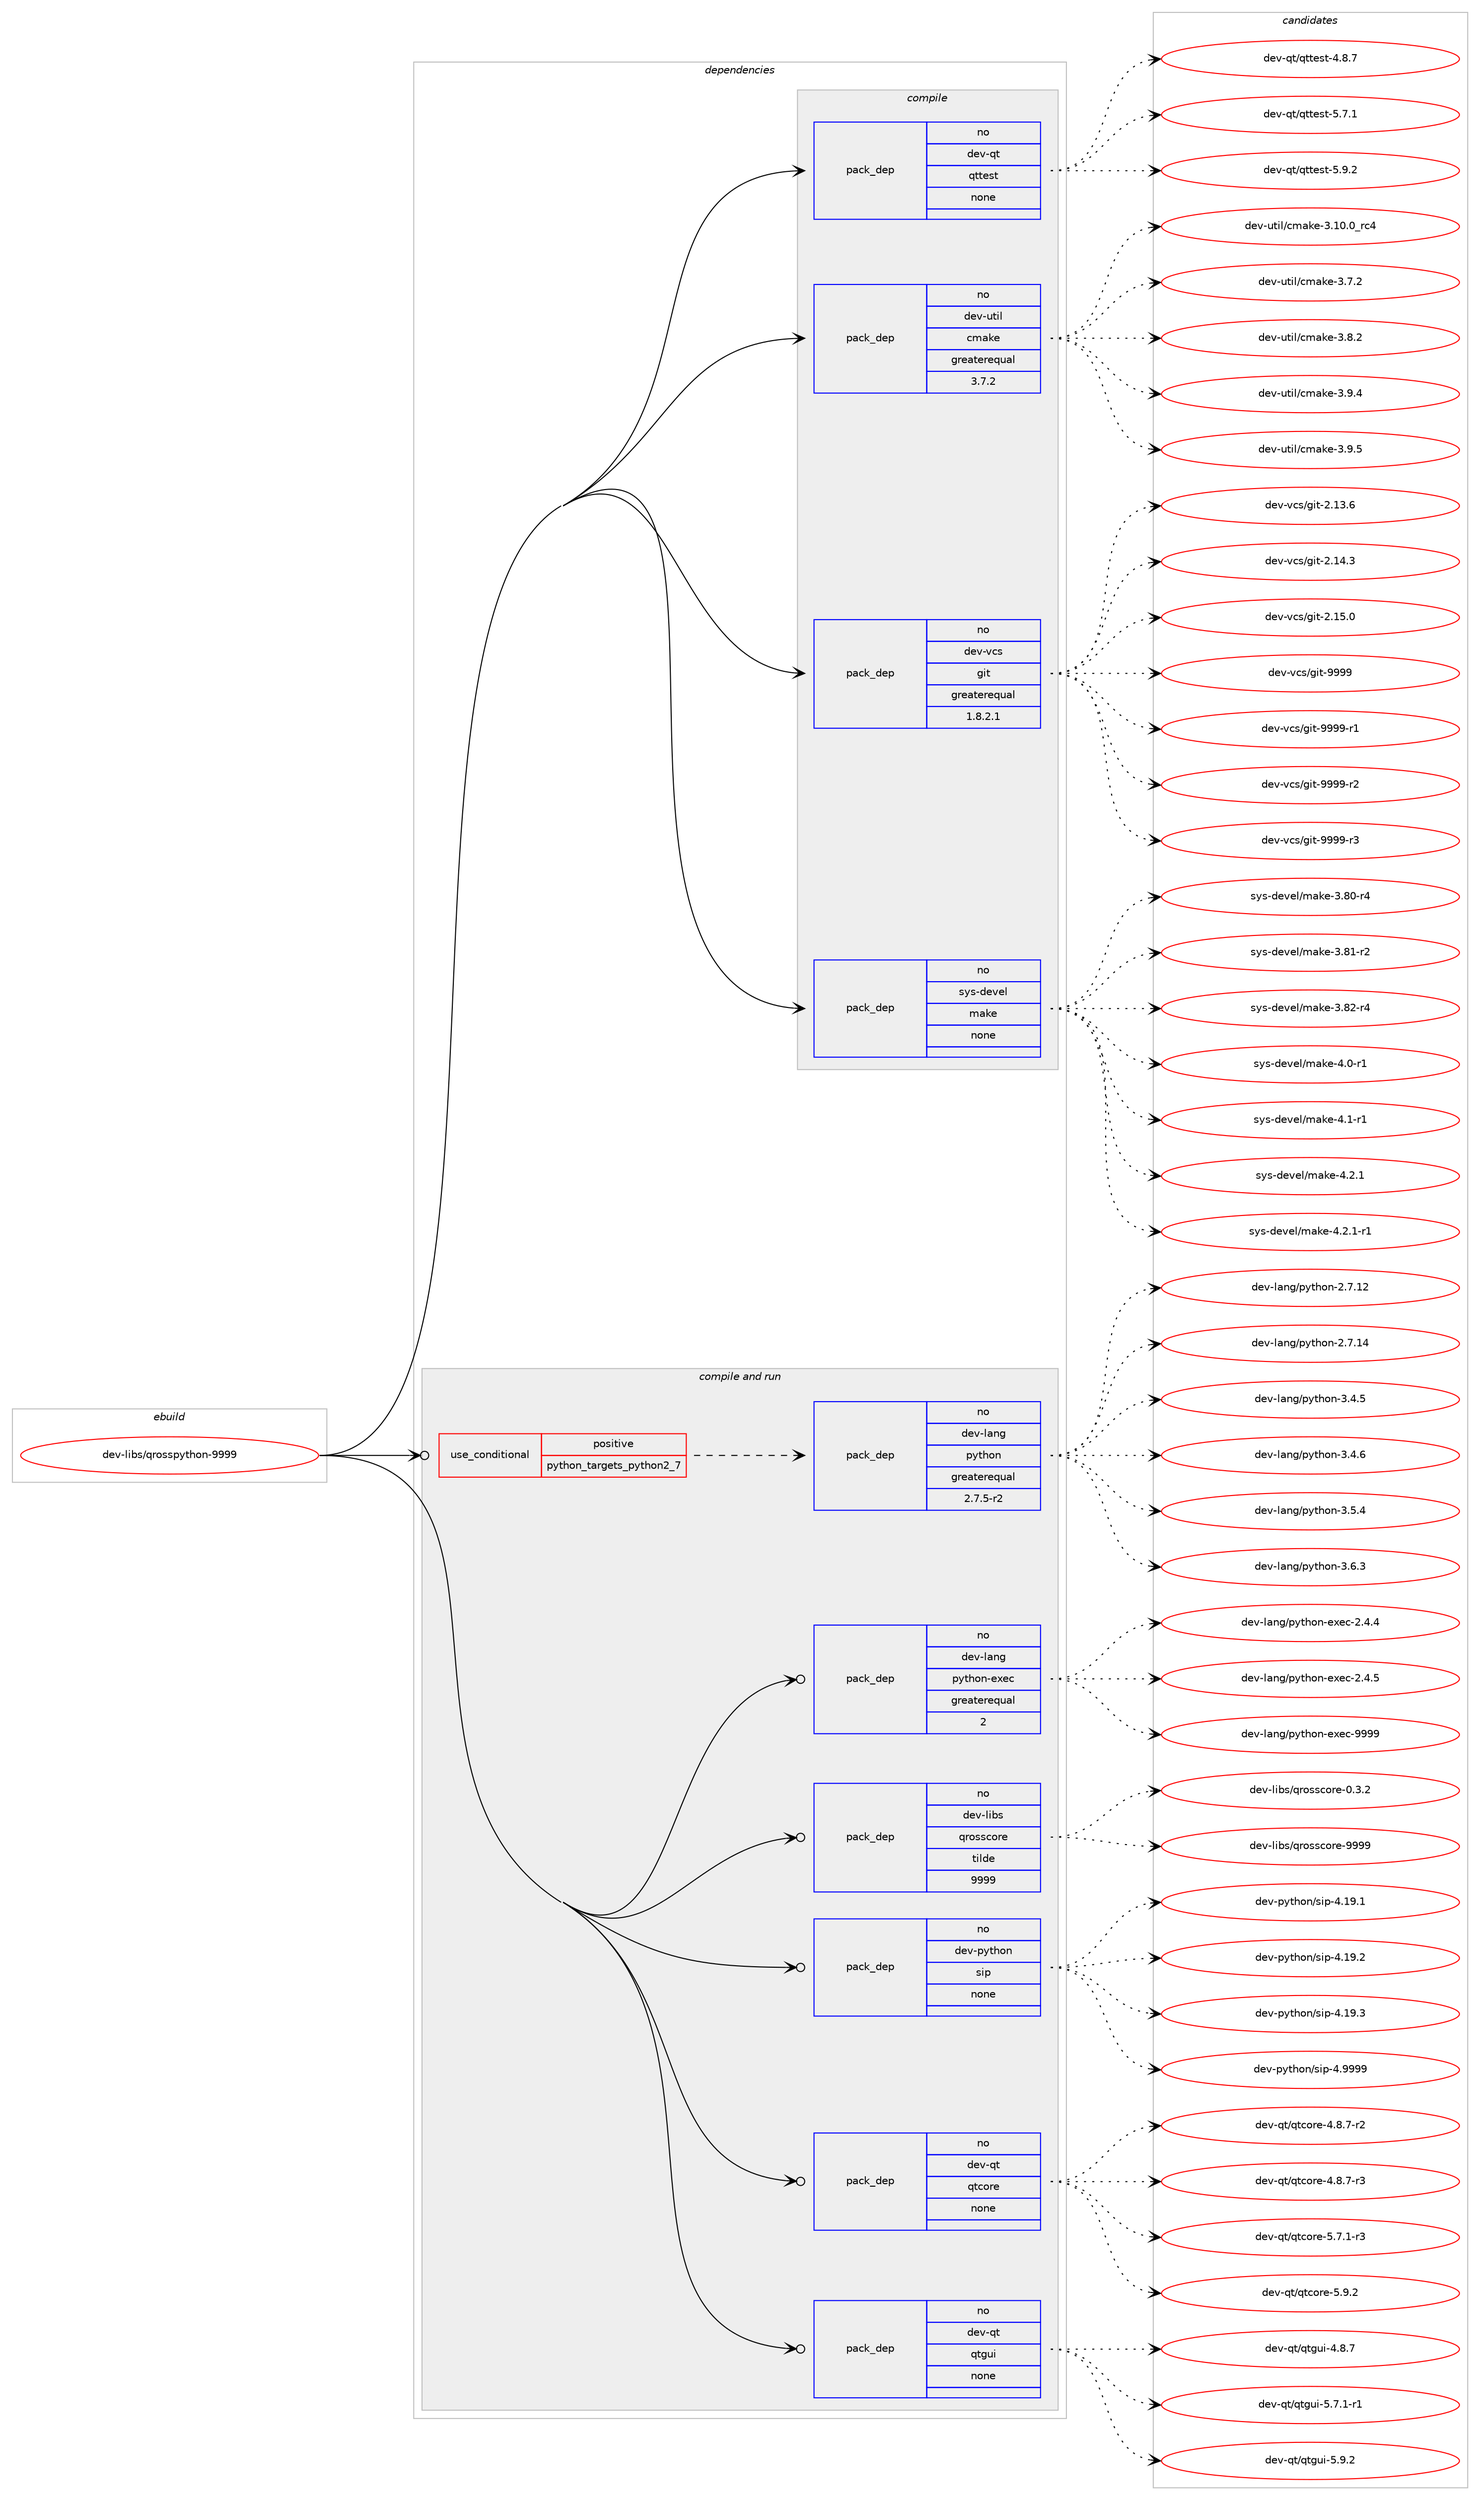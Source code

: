 digraph prolog {

# *************
# Graph options
# *************

newrank=true;
concentrate=true;
compound=true;
graph [rankdir=LR,fontname=Helvetica,fontsize=10,ranksep=1.5];#, ranksep=2.5, nodesep=0.2];
edge  [arrowhead=vee];
node  [fontname=Helvetica,fontsize=10];

# **********
# The ebuild
# **********

subgraph cluster_leftcol {
color=gray;
rank=same;
label=<<i>ebuild</i>>;
id [label="dev-libs/qrosspython-9999", color=red, width=4, href="../dev-libs/qrosspython-9999.svg"];
}

# ****************
# The dependencies
# ****************

subgraph cluster_midcol {
color=gray;
label=<<i>dependencies</i>>;
subgraph cluster_compile {
fillcolor="#eeeeee";
style=filled;
label=<<i>compile</i>>;
subgraph pack89748 {
dependency119077 [label=<<TABLE BORDER="0" CELLBORDER="1" CELLSPACING="0" CELLPADDING="4" WIDTH="220"><TR><TD ROWSPAN="6" CELLPADDING="30">pack_dep</TD></TR><TR><TD WIDTH="110">no</TD></TR><TR><TD>dev-qt</TD></TR><TR><TD>qttest</TD></TR><TR><TD>none</TD></TR><TR><TD></TD></TR></TABLE>>, shape=none, color=blue];
}
id:e -> dependency119077:w [weight=20,style="solid",arrowhead="vee"];
subgraph pack89749 {
dependency119078 [label=<<TABLE BORDER="0" CELLBORDER="1" CELLSPACING="0" CELLPADDING="4" WIDTH="220"><TR><TD ROWSPAN="6" CELLPADDING="30">pack_dep</TD></TR><TR><TD WIDTH="110">no</TD></TR><TR><TD>dev-util</TD></TR><TR><TD>cmake</TD></TR><TR><TD>greaterequal</TD></TR><TR><TD>3.7.2</TD></TR></TABLE>>, shape=none, color=blue];
}
id:e -> dependency119078:w [weight=20,style="solid",arrowhead="vee"];
subgraph pack89750 {
dependency119079 [label=<<TABLE BORDER="0" CELLBORDER="1" CELLSPACING="0" CELLPADDING="4" WIDTH="220"><TR><TD ROWSPAN="6" CELLPADDING="30">pack_dep</TD></TR><TR><TD WIDTH="110">no</TD></TR><TR><TD>dev-vcs</TD></TR><TR><TD>git</TD></TR><TR><TD>greaterequal</TD></TR><TR><TD>1.8.2.1</TD></TR></TABLE>>, shape=none, color=blue];
}
id:e -> dependency119079:w [weight=20,style="solid",arrowhead="vee"];
subgraph pack89751 {
dependency119080 [label=<<TABLE BORDER="0" CELLBORDER="1" CELLSPACING="0" CELLPADDING="4" WIDTH="220"><TR><TD ROWSPAN="6" CELLPADDING="30">pack_dep</TD></TR><TR><TD WIDTH="110">no</TD></TR><TR><TD>sys-devel</TD></TR><TR><TD>make</TD></TR><TR><TD>none</TD></TR><TR><TD></TD></TR></TABLE>>, shape=none, color=blue];
}
id:e -> dependency119080:w [weight=20,style="solid",arrowhead="vee"];
}
subgraph cluster_compileandrun {
fillcolor="#eeeeee";
style=filled;
label=<<i>compile and run</i>>;
subgraph cond25757 {
dependency119081 [label=<<TABLE BORDER="0" CELLBORDER="1" CELLSPACING="0" CELLPADDING="4"><TR><TD ROWSPAN="3" CELLPADDING="10">use_conditional</TD></TR><TR><TD>positive</TD></TR><TR><TD>python_targets_python2_7</TD></TR></TABLE>>, shape=none, color=red];
subgraph pack89752 {
dependency119082 [label=<<TABLE BORDER="0" CELLBORDER="1" CELLSPACING="0" CELLPADDING="4" WIDTH="220"><TR><TD ROWSPAN="6" CELLPADDING="30">pack_dep</TD></TR><TR><TD WIDTH="110">no</TD></TR><TR><TD>dev-lang</TD></TR><TR><TD>python</TD></TR><TR><TD>greaterequal</TD></TR><TR><TD>2.7.5-r2</TD></TR></TABLE>>, shape=none, color=blue];
}
dependency119081:e -> dependency119082:w [weight=20,style="dashed",arrowhead="vee"];
}
id:e -> dependency119081:w [weight=20,style="solid",arrowhead="odotvee"];
subgraph pack89753 {
dependency119083 [label=<<TABLE BORDER="0" CELLBORDER="1" CELLSPACING="0" CELLPADDING="4" WIDTH="220"><TR><TD ROWSPAN="6" CELLPADDING="30">pack_dep</TD></TR><TR><TD WIDTH="110">no</TD></TR><TR><TD>dev-lang</TD></TR><TR><TD>python-exec</TD></TR><TR><TD>greaterequal</TD></TR><TR><TD>2</TD></TR></TABLE>>, shape=none, color=blue];
}
id:e -> dependency119083:w [weight=20,style="solid",arrowhead="odotvee"];
subgraph pack89754 {
dependency119084 [label=<<TABLE BORDER="0" CELLBORDER="1" CELLSPACING="0" CELLPADDING="4" WIDTH="220"><TR><TD ROWSPAN="6" CELLPADDING="30">pack_dep</TD></TR><TR><TD WIDTH="110">no</TD></TR><TR><TD>dev-libs</TD></TR><TR><TD>qrosscore</TD></TR><TR><TD>tilde</TD></TR><TR><TD>9999</TD></TR></TABLE>>, shape=none, color=blue];
}
id:e -> dependency119084:w [weight=20,style="solid",arrowhead="odotvee"];
subgraph pack89755 {
dependency119085 [label=<<TABLE BORDER="0" CELLBORDER="1" CELLSPACING="0" CELLPADDING="4" WIDTH="220"><TR><TD ROWSPAN="6" CELLPADDING="30">pack_dep</TD></TR><TR><TD WIDTH="110">no</TD></TR><TR><TD>dev-python</TD></TR><TR><TD>sip</TD></TR><TR><TD>none</TD></TR><TR><TD></TD></TR></TABLE>>, shape=none, color=blue];
}
id:e -> dependency119085:w [weight=20,style="solid",arrowhead="odotvee"];
subgraph pack89756 {
dependency119086 [label=<<TABLE BORDER="0" CELLBORDER="1" CELLSPACING="0" CELLPADDING="4" WIDTH="220"><TR><TD ROWSPAN="6" CELLPADDING="30">pack_dep</TD></TR><TR><TD WIDTH="110">no</TD></TR><TR><TD>dev-qt</TD></TR><TR><TD>qtcore</TD></TR><TR><TD>none</TD></TR><TR><TD></TD></TR></TABLE>>, shape=none, color=blue];
}
id:e -> dependency119086:w [weight=20,style="solid",arrowhead="odotvee"];
subgraph pack89757 {
dependency119087 [label=<<TABLE BORDER="0" CELLBORDER="1" CELLSPACING="0" CELLPADDING="4" WIDTH="220"><TR><TD ROWSPAN="6" CELLPADDING="30">pack_dep</TD></TR><TR><TD WIDTH="110">no</TD></TR><TR><TD>dev-qt</TD></TR><TR><TD>qtgui</TD></TR><TR><TD>none</TD></TR><TR><TD></TD></TR></TABLE>>, shape=none, color=blue];
}
id:e -> dependency119087:w [weight=20,style="solid",arrowhead="odotvee"];
}
subgraph cluster_run {
fillcolor="#eeeeee";
style=filled;
label=<<i>run</i>>;
}
}

# **************
# The candidates
# **************

subgraph cluster_choices {
rank=same;
color=gray;
label=<<i>candidates</i>>;

subgraph choice89748 {
color=black;
nodesep=1;
choice1001011184511311647113116116101115116455246564655 [label="dev-qt/qttest-4.8.7", color=red, width=4,href="../dev-qt/qttest-4.8.7.svg"];
choice1001011184511311647113116116101115116455346554649 [label="dev-qt/qttest-5.7.1", color=red, width=4,href="../dev-qt/qttest-5.7.1.svg"];
choice1001011184511311647113116116101115116455346574650 [label="dev-qt/qttest-5.9.2", color=red, width=4,href="../dev-qt/qttest-5.9.2.svg"];
dependency119077:e -> choice1001011184511311647113116116101115116455246564655:w [style=dotted,weight="100"];
dependency119077:e -> choice1001011184511311647113116116101115116455346554649:w [style=dotted,weight="100"];
dependency119077:e -> choice1001011184511311647113116116101115116455346574650:w [style=dotted,weight="100"];
}
subgraph choice89749 {
color=black;
nodesep=1;
choice1001011184511711610510847991099710710145514649484648951149952 [label="dev-util/cmake-3.10.0_rc4", color=red, width=4,href="../dev-util/cmake-3.10.0_rc4.svg"];
choice10010111845117116105108479910997107101455146554650 [label="dev-util/cmake-3.7.2", color=red, width=4,href="../dev-util/cmake-3.7.2.svg"];
choice10010111845117116105108479910997107101455146564650 [label="dev-util/cmake-3.8.2", color=red, width=4,href="../dev-util/cmake-3.8.2.svg"];
choice10010111845117116105108479910997107101455146574652 [label="dev-util/cmake-3.9.4", color=red, width=4,href="../dev-util/cmake-3.9.4.svg"];
choice10010111845117116105108479910997107101455146574653 [label="dev-util/cmake-3.9.5", color=red, width=4,href="../dev-util/cmake-3.9.5.svg"];
dependency119078:e -> choice1001011184511711610510847991099710710145514649484648951149952:w [style=dotted,weight="100"];
dependency119078:e -> choice10010111845117116105108479910997107101455146554650:w [style=dotted,weight="100"];
dependency119078:e -> choice10010111845117116105108479910997107101455146564650:w [style=dotted,weight="100"];
dependency119078:e -> choice10010111845117116105108479910997107101455146574652:w [style=dotted,weight="100"];
dependency119078:e -> choice10010111845117116105108479910997107101455146574653:w [style=dotted,weight="100"];
}
subgraph choice89750 {
color=black;
nodesep=1;
choice10010111845118991154710310511645504649514654 [label="dev-vcs/git-2.13.6", color=red, width=4,href="../dev-vcs/git-2.13.6.svg"];
choice10010111845118991154710310511645504649524651 [label="dev-vcs/git-2.14.3", color=red, width=4,href="../dev-vcs/git-2.14.3.svg"];
choice10010111845118991154710310511645504649534648 [label="dev-vcs/git-2.15.0", color=red, width=4,href="../dev-vcs/git-2.15.0.svg"];
choice1001011184511899115471031051164557575757 [label="dev-vcs/git-9999", color=red, width=4,href="../dev-vcs/git-9999.svg"];
choice10010111845118991154710310511645575757574511449 [label="dev-vcs/git-9999-r1", color=red, width=4,href="../dev-vcs/git-9999-r1.svg"];
choice10010111845118991154710310511645575757574511450 [label="dev-vcs/git-9999-r2", color=red, width=4,href="../dev-vcs/git-9999-r2.svg"];
choice10010111845118991154710310511645575757574511451 [label="dev-vcs/git-9999-r3", color=red, width=4,href="../dev-vcs/git-9999-r3.svg"];
dependency119079:e -> choice10010111845118991154710310511645504649514654:w [style=dotted,weight="100"];
dependency119079:e -> choice10010111845118991154710310511645504649524651:w [style=dotted,weight="100"];
dependency119079:e -> choice10010111845118991154710310511645504649534648:w [style=dotted,weight="100"];
dependency119079:e -> choice1001011184511899115471031051164557575757:w [style=dotted,weight="100"];
dependency119079:e -> choice10010111845118991154710310511645575757574511449:w [style=dotted,weight="100"];
dependency119079:e -> choice10010111845118991154710310511645575757574511450:w [style=dotted,weight="100"];
dependency119079:e -> choice10010111845118991154710310511645575757574511451:w [style=dotted,weight="100"];
}
subgraph choice89751 {
color=black;
nodesep=1;
choice11512111545100101118101108471099710710145514656484511452 [label="sys-devel/make-3.80-r4", color=red, width=4,href="../sys-devel/make-3.80-r4.svg"];
choice11512111545100101118101108471099710710145514656494511450 [label="sys-devel/make-3.81-r2", color=red, width=4,href="../sys-devel/make-3.81-r2.svg"];
choice11512111545100101118101108471099710710145514656504511452 [label="sys-devel/make-3.82-r4", color=red, width=4,href="../sys-devel/make-3.82-r4.svg"];
choice115121115451001011181011084710997107101455246484511449 [label="sys-devel/make-4.0-r1", color=red, width=4,href="../sys-devel/make-4.0-r1.svg"];
choice115121115451001011181011084710997107101455246494511449 [label="sys-devel/make-4.1-r1", color=red, width=4,href="../sys-devel/make-4.1-r1.svg"];
choice115121115451001011181011084710997107101455246504649 [label="sys-devel/make-4.2.1", color=red, width=4,href="../sys-devel/make-4.2.1.svg"];
choice1151211154510010111810110847109971071014552465046494511449 [label="sys-devel/make-4.2.1-r1", color=red, width=4,href="../sys-devel/make-4.2.1-r1.svg"];
dependency119080:e -> choice11512111545100101118101108471099710710145514656484511452:w [style=dotted,weight="100"];
dependency119080:e -> choice11512111545100101118101108471099710710145514656494511450:w [style=dotted,weight="100"];
dependency119080:e -> choice11512111545100101118101108471099710710145514656504511452:w [style=dotted,weight="100"];
dependency119080:e -> choice115121115451001011181011084710997107101455246484511449:w [style=dotted,weight="100"];
dependency119080:e -> choice115121115451001011181011084710997107101455246494511449:w [style=dotted,weight="100"];
dependency119080:e -> choice115121115451001011181011084710997107101455246504649:w [style=dotted,weight="100"];
dependency119080:e -> choice1151211154510010111810110847109971071014552465046494511449:w [style=dotted,weight="100"];
}
subgraph choice89752 {
color=black;
nodesep=1;
choice10010111845108971101034711212111610411111045504655464950 [label="dev-lang/python-2.7.12", color=red, width=4,href="../dev-lang/python-2.7.12.svg"];
choice10010111845108971101034711212111610411111045504655464952 [label="dev-lang/python-2.7.14", color=red, width=4,href="../dev-lang/python-2.7.14.svg"];
choice100101118451089711010347112121116104111110455146524653 [label="dev-lang/python-3.4.5", color=red, width=4,href="../dev-lang/python-3.4.5.svg"];
choice100101118451089711010347112121116104111110455146524654 [label="dev-lang/python-3.4.6", color=red, width=4,href="../dev-lang/python-3.4.6.svg"];
choice100101118451089711010347112121116104111110455146534652 [label="dev-lang/python-3.5.4", color=red, width=4,href="../dev-lang/python-3.5.4.svg"];
choice100101118451089711010347112121116104111110455146544651 [label="dev-lang/python-3.6.3", color=red, width=4,href="../dev-lang/python-3.6.3.svg"];
dependency119082:e -> choice10010111845108971101034711212111610411111045504655464950:w [style=dotted,weight="100"];
dependency119082:e -> choice10010111845108971101034711212111610411111045504655464952:w [style=dotted,weight="100"];
dependency119082:e -> choice100101118451089711010347112121116104111110455146524653:w [style=dotted,weight="100"];
dependency119082:e -> choice100101118451089711010347112121116104111110455146524654:w [style=dotted,weight="100"];
dependency119082:e -> choice100101118451089711010347112121116104111110455146534652:w [style=dotted,weight="100"];
dependency119082:e -> choice100101118451089711010347112121116104111110455146544651:w [style=dotted,weight="100"];
}
subgraph choice89753 {
color=black;
nodesep=1;
choice1001011184510897110103471121211161041111104510112010199455046524652 [label="dev-lang/python-exec-2.4.4", color=red, width=4,href="../dev-lang/python-exec-2.4.4.svg"];
choice1001011184510897110103471121211161041111104510112010199455046524653 [label="dev-lang/python-exec-2.4.5", color=red, width=4,href="../dev-lang/python-exec-2.4.5.svg"];
choice10010111845108971101034711212111610411111045101120101994557575757 [label="dev-lang/python-exec-9999", color=red, width=4,href="../dev-lang/python-exec-9999.svg"];
dependency119083:e -> choice1001011184510897110103471121211161041111104510112010199455046524652:w [style=dotted,weight="100"];
dependency119083:e -> choice1001011184510897110103471121211161041111104510112010199455046524653:w [style=dotted,weight="100"];
dependency119083:e -> choice10010111845108971101034711212111610411111045101120101994557575757:w [style=dotted,weight="100"];
}
subgraph choice89754 {
color=black;
nodesep=1;
choice10010111845108105981154711311411111511599111114101454846514650 [label="dev-libs/qrosscore-0.3.2", color=red, width=4,href="../dev-libs/qrosscore-0.3.2.svg"];
choice100101118451081059811547113114111115115991111141014557575757 [label="dev-libs/qrosscore-9999", color=red, width=4,href="../dev-libs/qrosscore-9999.svg"];
dependency119084:e -> choice10010111845108105981154711311411111511599111114101454846514650:w [style=dotted,weight="100"];
dependency119084:e -> choice100101118451081059811547113114111115115991111141014557575757:w [style=dotted,weight="100"];
}
subgraph choice89755 {
color=black;
nodesep=1;
choice100101118451121211161041111104711510511245524649574649 [label="dev-python/sip-4.19.1", color=red, width=4,href="../dev-python/sip-4.19.1.svg"];
choice100101118451121211161041111104711510511245524649574650 [label="dev-python/sip-4.19.2", color=red, width=4,href="../dev-python/sip-4.19.2.svg"];
choice100101118451121211161041111104711510511245524649574651 [label="dev-python/sip-4.19.3", color=red, width=4,href="../dev-python/sip-4.19.3.svg"];
choice100101118451121211161041111104711510511245524657575757 [label="dev-python/sip-4.9999", color=red, width=4,href="../dev-python/sip-4.9999.svg"];
dependency119085:e -> choice100101118451121211161041111104711510511245524649574649:w [style=dotted,weight="100"];
dependency119085:e -> choice100101118451121211161041111104711510511245524649574650:w [style=dotted,weight="100"];
dependency119085:e -> choice100101118451121211161041111104711510511245524649574651:w [style=dotted,weight="100"];
dependency119085:e -> choice100101118451121211161041111104711510511245524657575757:w [style=dotted,weight="100"];
}
subgraph choice89756 {
color=black;
nodesep=1;
choice1001011184511311647113116991111141014552465646554511450 [label="dev-qt/qtcore-4.8.7-r2", color=red, width=4,href="../dev-qt/qtcore-4.8.7-r2.svg"];
choice1001011184511311647113116991111141014552465646554511451 [label="dev-qt/qtcore-4.8.7-r3", color=red, width=4,href="../dev-qt/qtcore-4.8.7-r3.svg"];
choice1001011184511311647113116991111141014553465546494511451 [label="dev-qt/qtcore-5.7.1-r3", color=red, width=4,href="../dev-qt/qtcore-5.7.1-r3.svg"];
choice100101118451131164711311699111114101455346574650 [label="dev-qt/qtcore-5.9.2", color=red, width=4,href="../dev-qt/qtcore-5.9.2.svg"];
dependency119086:e -> choice1001011184511311647113116991111141014552465646554511450:w [style=dotted,weight="100"];
dependency119086:e -> choice1001011184511311647113116991111141014552465646554511451:w [style=dotted,weight="100"];
dependency119086:e -> choice1001011184511311647113116991111141014553465546494511451:w [style=dotted,weight="100"];
dependency119086:e -> choice100101118451131164711311699111114101455346574650:w [style=dotted,weight="100"];
}
subgraph choice89757 {
color=black;
nodesep=1;
choice1001011184511311647113116103117105455246564655 [label="dev-qt/qtgui-4.8.7", color=red, width=4,href="../dev-qt/qtgui-4.8.7.svg"];
choice10010111845113116471131161031171054553465546494511449 [label="dev-qt/qtgui-5.7.1-r1", color=red, width=4,href="../dev-qt/qtgui-5.7.1-r1.svg"];
choice1001011184511311647113116103117105455346574650 [label="dev-qt/qtgui-5.9.2", color=red, width=4,href="../dev-qt/qtgui-5.9.2.svg"];
dependency119087:e -> choice1001011184511311647113116103117105455246564655:w [style=dotted,weight="100"];
dependency119087:e -> choice10010111845113116471131161031171054553465546494511449:w [style=dotted,weight="100"];
dependency119087:e -> choice1001011184511311647113116103117105455346574650:w [style=dotted,weight="100"];
}
}

}
